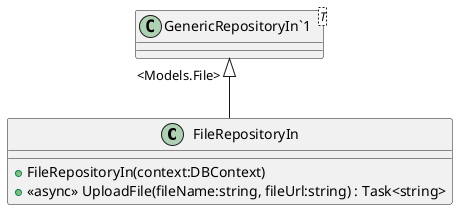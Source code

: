 @startuml
class FileRepositoryIn {
    + FileRepositoryIn(context:DBContext)
    + <<async>> UploadFile(fileName:string, fileUrl:string) : Task<string>
}
class "GenericRepositoryIn`1"<T> {
}
"GenericRepositoryIn`1" "<Models.File>" <|-- FileRepositoryIn
@enduml
